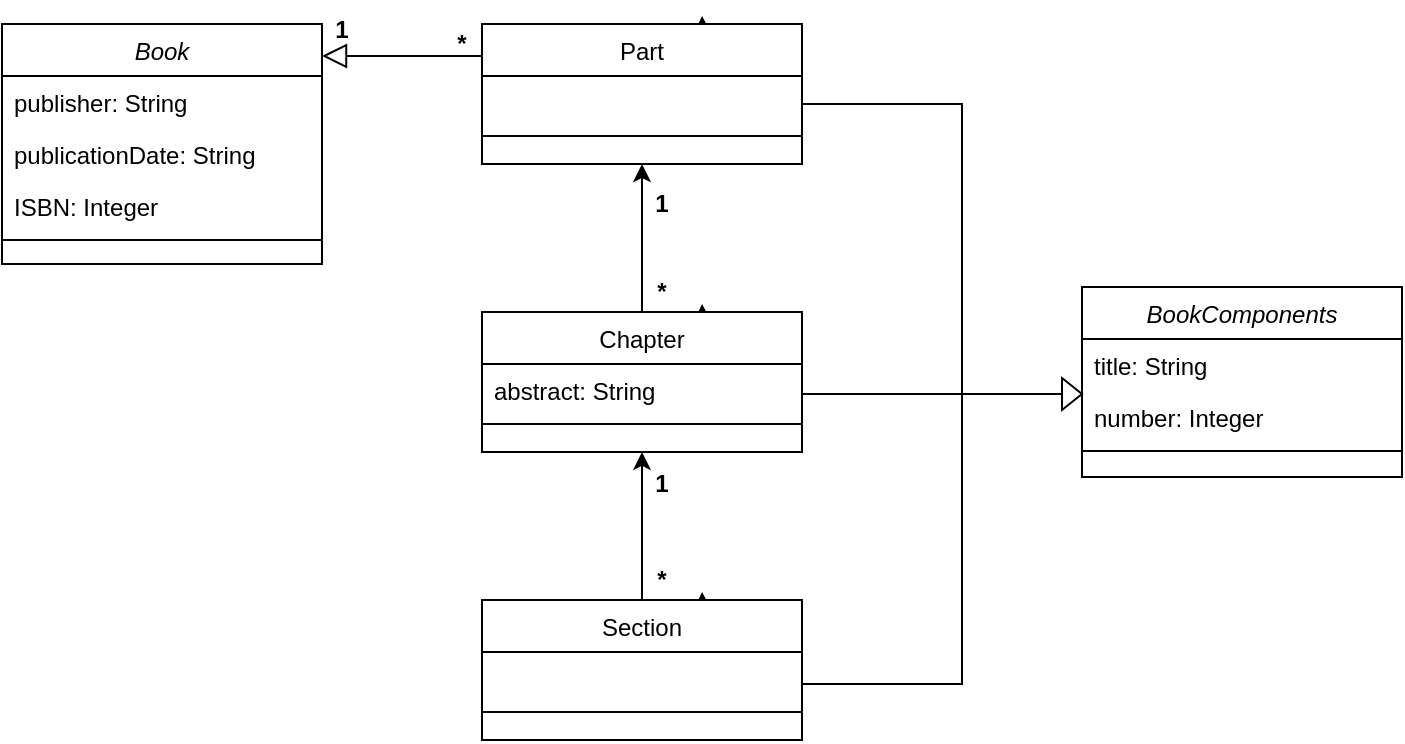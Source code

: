 <mxfile version="13.7.5" type="github">
  <diagram id="qrpQ5_xqGMl8ve-vun2y" name="Page-1">
    <mxGraphModel dx="868" dy="401" grid="1" gridSize="10" guides="1" tooltips="1" connect="1" arrows="1" fold="1" page="1" pageScale="1" pageWidth="827" pageHeight="1169" math="0" shadow="0">
      <root>
        <mxCell id="0" />
        <mxCell id="1" parent="0" />
        <mxCell id="UoCwUCxMzMDlwAczhJUl-1" value="" style="endArrow=block;endSize=10;endFill=0;shadow=0;strokeWidth=1;rounded=0;edgeStyle=elbowEdgeStyle;elbow=vertical;" edge="1" parent="1" target="UoCwUCxMzMDlwAczhJUl-15">
          <mxGeometry width="160" relative="1" as="geometry">
            <mxPoint x="346" y="336" as="sourcePoint" />
            <mxPoint x="246" y="203" as="targetPoint" />
          </mxGeometry>
        </mxCell>
        <mxCell id="UoCwUCxMzMDlwAczhJUl-2" style="edgeStyle=orthogonalEdgeStyle;rounded=0;orthogonalLoop=1;jettySize=auto;html=1;exitX=0.75;exitY=0;exitDx=0;exitDy=0;entryX=0.688;entryY=-0.057;entryDx=0;entryDy=0;entryPerimeter=0;" edge="1" parent="1" source="UoCwUCxMzMDlwAczhJUl-23" target="UoCwUCxMzMDlwAczhJUl-23">
          <mxGeometry relative="1" as="geometry" />
        </mxCell>
        <mxCell id="UoCwUCxMzMDlwAczhJUl-3" style="edgeStyle=orthogonalEdgeStyle;rounded=0;orthogonalLoop=1;jettySize=auto;html=1;exitX=0.75;exitY=0;exitDx=0;exitDy=0;entryX=0.688;entryY=-0.057;entryDx=0;entryDy=0;entryPerimeter=0;" edge="1" parent="1" source="UoCwUCxMzMDlwAczhJUl-20" target="UoCwUCxMzMDlwAczhJUl-20">
          <mxGeometry relative="1" as="geometry" />
        </mxCell>
        <mxCell id="UoCwUCxMzMDlwAczhJUl-4" value="" style="endArrow=classic;html=1;entryX=0.5;entryY=1;entryDx=0;entryDy=0;exitX=0.5;exitY=0;exitDx=0;exitDy=0;" edge="1" parent="1" source="UoCwUCxMzMDlwAczhJUl-20" target="UoCwUCxMzMDlwAczhJUl-23">
          <mxGeometry width="50" height="50" relative="1" as="geometry">
            <mxPoint x="386" y="460" as="sourcePoint" />
            <mxPoint x="416" y="400" as="targetPoint" />
          </mxGeometry>
        </mxCell>
        <mxCell id="UoCwUCxMzMDlwAczhJUl-5" style="edgeStyle=orthogonalEdgeStyle;rounded=0;orthogonalLoop=1;jettySize=auto;html=1;exitX=0.75;exitY=0;exitDx=0;exitDy=0;entryX=0.688;entryY=-0.057;entryDx=0;entryDy=0;entryPerimeter=0;" edge="1" parent="1" source="UoCwUCxMzMDlwAczhJUl-26" target="UoCwUCxMzMDlwAczhJUl-26">
          <mxGeometry relative="1" as="geometry" />
        </mxCell>
        <mxCell id="UoCwUCxMzMDlwAczhJUl-6" value="" style="endArrow=classic;html=1;entryX=0.5;entryY=1;entryDx=0;entryDy=0;exitX=0.5;exitY=0;exitDx=0;exitDy=0;" edge="1" parent="1" source="UoCwUCxMzMDlwAczhJUl-26">
          <mxGeometry width="50" height="50" relative="1" as="geometry">
            <mxPoint x="386" y="603.99" as="sourcePoint" />
            <mxPoint x="386" y="533.99" as="targetPoint" />
          </mxGeometry>
        </mxCell>
        <mxCell id="UoCwUCxMzMDlwAczhJUl-7" value="*" style="text;html=1;strokeColor=none;fillColor=none;align=center;verticalAlign=middle;whiteSpace=wrap;rounded=0;fontStyle=1" vertex="1" parent="1">
          <mxGeometry x="376" y="587.98" width="40" height="20" as="geometry" />
        </mxCell>
        <mxCell id="UoCwUCxMzMDlwAczhJUl-8" value="*" style="text;html=1;strokeColor=none;fillColor=none;align=center;verticalAlign=middle;whiteSpace=wrap;rounded=0;fontStyle=1" vertex="1" parent="1">
          <mxGeometry x="376" y="443.99" width="40" height="20" as="geometry" />
        </mxCell>
        <mxCell id="UoCwUCxMzMDlwAczhJUl-9" value="*" style="text;html=1;strokeColor=none;fillColor=none;align=center;verticalAlign=middle;whiteSpace=wrap;rounded=0;fontStyle=1" vertex="1" parent="1">
          <mxGeometry x="276" y="320" width="40" height="20" as="geometry" />
        </mxCell>
        <mxCell id="UoCwUCxMzMDlwAczhJUl-10" value="1" style="text;html=1;strokeColor=none;fillColor=none;align=center;verticalAlign=middle;whiteSpace=wrap;rounded=0;fontStyle=1" vertex="1" parent="1">
          <mxGeometry x="376" y="540" width="40" height="20" as="geometry" />
        </mxCell>
        <mxCell id="UoCwUCxMzMDlwAczhJUl-11" value="1" style="text;html=1;strokeColor=none;fillColor=none;align=center;verticalAlign=middle;whiteSpace=wrap;rounded=0;fontStyle=1" vertex="1" parent="1">
          <mxGeometry x="376" y="400" width="40" height="20" as="geometry" />
        </mxCell>
        <mxCell id="UoCwUCxMzMDlwAczhJUl-12" value="1" style="text;html=1;strokeColor=none;fillColor=none;align=center;verticalAlign=middle;whiteSpace=wrap;rounded=0;fontStyle=1" vertex="1" parent="1">
          <mxGeometry x="216" y="313" width="40" height="20" as="geometry" />
        </mxCell>
        <mxCell id="UoCwUCxMzMDlwAczhJUl-13" value="" style="shape=partialRectangle;whiteSpace=wrap;html=1;bottom=1;right=1;left=1;top=0;fillColor=none;routingCenterX=-0.5;direction=north;" vertex="1" parent="1">
          <mxGeometry x="466" y="360" width="80" height="290" as="geometry" />
        </mxCell>
        <mxCell id="UoCwUCxMzMDlwAczhJUl-14" value="" style="line;strokeWidth=1;direction=west;html=1;" vertex="1" parent="1">
          <mxGeometry x="466" y="500" width="130" height="10" as="geometry" />
        </mxCell>
        <mxCell id="UoCwUCxMzMDlwAczhJUl-15" value="Book" style="swimlane;fontStyle=2;align=center;verticalAlign=top;childLayout=stackLayout;horizontal=1;startSize=26;horizontalStack=0;resizeParent=1;resizeLast=0;collapsible=1;marginBottom=0;rounded=0;shadow=0;strokeWidth=1;" vertex="1" parent="1">
          <mxGeometry x="66" y="320" width="160" height="120" as="geometry">
            <mxRectangle x="230" y="140" width="160" height="26" as="alternateBounds" />
          </mxGeometry>
        </mxCell>
        <mxCell id="UoCwUCxMzMDlwAczhJUl-16" value="publisher: String" style="text;align=left;verticalAlign=top;spacingLeft=4;spacingRight=4;overflow=hidden;rotatable=0;points=[[0,0.5],[1,0.5]];portConstraint=eastwest;" vertex="1" parent="UoCwUCxMzMDlwAczhJUl-15">
          <mxGeometry y="26" width="160" height="26" as="geometry" />
        </mxCell>
        <mxCell id="UoCwUCxMzMDlwAczhJUl-17" value="publicationDate: String" style="text;align=left;verticalAlign=top;spacingLeft=4;spacingRight=4;overflow=hidden;rotatable=0;points=[[0,0.5],[1,0.5]];portConstraint=eastwest;rounded=0;shadow=0;html=0;" vertex="1" parent="UoCwUCxMzMDlwAczhJUl-15">
          <mxGeometry y="52" width="160" height="26" as="geometry" />
        </mxCell>
        <mxCell id="UoCwUCxMzMDlwAczhJUl-18" value="ISBN: Integer" style="text;align=left;verticalAlign=top;spacingLeft=4;spacingRight=4;overflow=hidden;rotatable=0;points=[[0,0.5],[1,0.5]];portConstraint=eastwest;rounded=0;shadow=0;html=0;" vertex="1" parent="UoCwUCxMzMDlwAczhJUl-15">
          <mxGeometry y="78" width="160" height="26" as="geometry" />
        </mxCell>
        <mxCell id="UoCwUCxMzMDlwAczhJUl-19" value="" style="line;html=1;strokeWidth=1;align=left;verticalAlign=middle;spacingTop=-1;spacingLeft=3;spacingRight=3;rotatable=0;labelPosition=right;points=[];portConstraint=eastwest;" vertex="1" parent="UoCwUCxMzMDlwAczhJUl-15">
          <mxGeometry y="104" width="160" height="8" as="geometry" />
        </mxCell>
        <mxCell id="UoCwUCxMzMDlwAczhJUl-20" value="Chapter" style="swimlane;fontStyle=0;align=center;verticalAlign=top;childLayout=stackLayout;horizontal=1;startSize=26;horizontalStack=0;resizeParent=1;resizeLast=0;collapsible=1;marginBottom=0;rounded=0;shadow=0;strokeWidth=1;" vertex="1" parent="1">
          <mxGeometry x="306" y="463.99" width="160" height="70" as="geometry">
            <mxRectangle x="340" y="380" width="170" height="26" as="alternateBounds" />
          </mxGeometry>
        </mxCell>
        <mxCell id="UoCwUCxMzMDlwAczhJUl-21" value="abstract: String&#xa;" style="text;align=left;verticalAlign=top;spacingLeft=4;spacingRight=4;overflow=hidden;rotatable=0;points=[[0,0.5],[1,0.5]];portConstraint=eastwest;" vertex="1" parent="UoCwUCxMzMDlwAczhJUl-20">
          <mxGeometry y="26" width="160" height="26" as="geometry" />
        </mxCell>
        <mxCell id="UoCwUCxMzMDlwAczhJUl-22" value="" style="line;html=1;strokeWidth=1;align=left;verticalAlign=middle;spacingTop=-1;spacingLeft=3;spacingRight=3;rotatable=0;labelPosition=right;points=[];portConstraint=eastwest;" vertex="1" parent="UoCwUCxMzMDlwAczhJUl-20">
          <mxGeometry y="52" width="160" height="8" as="geometry" />
        </mxCell>
        <mxCell id="UoCwUCxMzMDlwAczhJUl-23" value="Part&#xa;" style="swimlane;fontStyle=0;align=center;verticalAlign=top;childLayout=stackLayout;horizontal=1;startSize=26;horizontalStack=0;resizeParent=1;resizeLast=0;collapsible=1;marginBottom=0;rounded=0;shadow=0;strokeWidth=1;" vertex="1" parent="1">
          <mxGeometry x="306" y="320" width="160" height="70" as="geometry">
            <mxRectangle x="340" y="380" width="170" height="26" as="alternateBounds" />
          </mxGeometry>
        </mxCell>
        <mxCell id="UoCwUCxMzMDlwAczhJUl-24" value="  " style="text;align=left;verticalAlign=top;spacingLeft=4;spacingRight=4;overflow=hidden;rotatable=0;points=[[0,0.5],[1,0.5]];portConstraint=eastwest;" vertex="1" parent="UoCwUCxMzMDlwAczhJUl-23">
          <mxGeometry y="26" width="160" height="26" as="geometry" />
        </mxCell>
        <mxCell id="UoCwUCxMzMDlwAczhJUl-25" value="" style="line;html=1;strokeWidth=1;align=left;verticalAlign=middle;spacingTop=-1;spacingLeft=3;spacingRight=3;rotatable=0;labelPosition=right;points=[];portConstraint=eastwest;" vertex="1" parent="UoCwUCxMzMDlwAczhJUl-23">
          <mxGeometry y="52" width="160" height="8" as="geometry" />
        </mxCell>
        <mxCell id="UoCwUCxMzMDlwAczhJUl-26" value="Section&#xa;" style="swimlane;fontStyle=0;align=center;verticalAlign=top;childLayout=stackLayout;horizontal=1;startSize=26;horizontalStack=0;resizeParent=1;resizeLast=0;collapsible=1;marginBottom=0;rounded=0;shadow=0;strokeWidth=1;" vertex="1" parent="1">
          <mxGeometry x="306" y="607.98" width="160" height="70" as="geometry">
            <mxRectangle x="340" y="380" width="170" height="26" as="alternateBounds" />
          </mxGeometry>
        </mxCell>
        <mxCell id="UoCwUCxMzMDlwAczhJUl-27" value="  " style="text;align=left;verticalAlign=top;spacingLeft=4;spacingRight=4;overflow=hidden;rotatable=0;points=[[0,0.5],[1,0.5]];portConstraint=eastwest;" vertex="1" parent="UoCwUCxMzMDlwAczhJUl-26">
          <mxGeometry y="26" width="160" height="26" as="geometry" />
        </mxCell>
        <mxCell id="UoCwUCxMzMDlwAczhJUl-28" value="" style="line;html=1;strokeWidth=1;align=left;verticalAlign=middle;spacingTop=-1;spacingLeft=3;spacingRight=3;rotatable=0;labelPosition=right;points=[];portConstraint=eastwest;" vertex="1" parent="UoCwUCxMzMDlwAczhJUl-26">
          <mxGeometry y="52" width="160" height="8" as="geometry" />
        </mxCell>
        <mxCell id="UoCwUCxMzMDlwAczhJUl-29" value="BookComponents" style="swimlane;fontStyle=2;align=center;verticalAlign=top;childLayout=stackLayout;horizontal=1;startSize=26;horizontalStack=0;resizeParent=1;resizeLast=0;collapsible=1;marginBottom=0;rounded=0;shadow=0;strokeWidth=1;" vertex="1" parent="1">
          <mxGeometry x="606" y="451.49" width="160" height="95" as="geometry">
            <mxRectangle x="230" y="140" width="160" height="26" as="alternateBounds" />
          </mxGeometry>
        </mxCell>
        <mxCell id="UoCwUCxMzMDlwAczhJUl-30" value="title: String" style="text;align=left;verticalAlign=top;spacingLeft=4;spacingRight=4;overflow=hidden;rotatable=0;points=[[0,0.5],[1,0.5]];portConstraint=eastwest;" vertex="1" parent="UoCwUCxMzMDlwAczhJUl-29">
          <mxGeometry y="26" width="160" height="26" as="geometry" />
        </mxCell>
        <mxCell id="UoCwUCxMzMDlwAczhJUl-31" value="number: Integer" style="text;align=left;verticalAlign=top;spacingLeft=4;spacingRight=4;overflow=hidden;rotatable=0;points=[[0,0.5],[1,0.5]];portConstraint=eastwest;rounded=0;shadow=0;html=0;" vertex="1" parent="UoCwUCxMzMDlwAczhJUl-29">
          <mxGeometry y="52" width="160" height="26" as="geometry" />
        </mxCell>
        <mxCell id="UoCwUCxMzMDlwAczhJUl-32" value="" style="line;html=1;strokeWidth=1;align=left;verticalAlign=middle;spacingTop=-1;spacingLeft=3;spacingRight=3;rotatable=0;labelPosition=right;points=[];portConstraint=eastwest;" vertex="1" parent="UoCwUCxMzMDlwAczhJUl-29">
          <mxGeometry y="78" width="160" height="8" as="geometry" />
        </mxCell>
        <mxCell id="UoCwUCxMzMDlwAczhJUl-33" value="" style="triangle;whiteSpace=wrap;html=1;strokeWidth=1;" vertex="1" parent="1">
          <mxGeometry x="596" y="497" width="10" height="16" as="geometry" />
        </mxCell>
      </root>
    </mxGraphModel>
  </diagram>
</mxfile>
